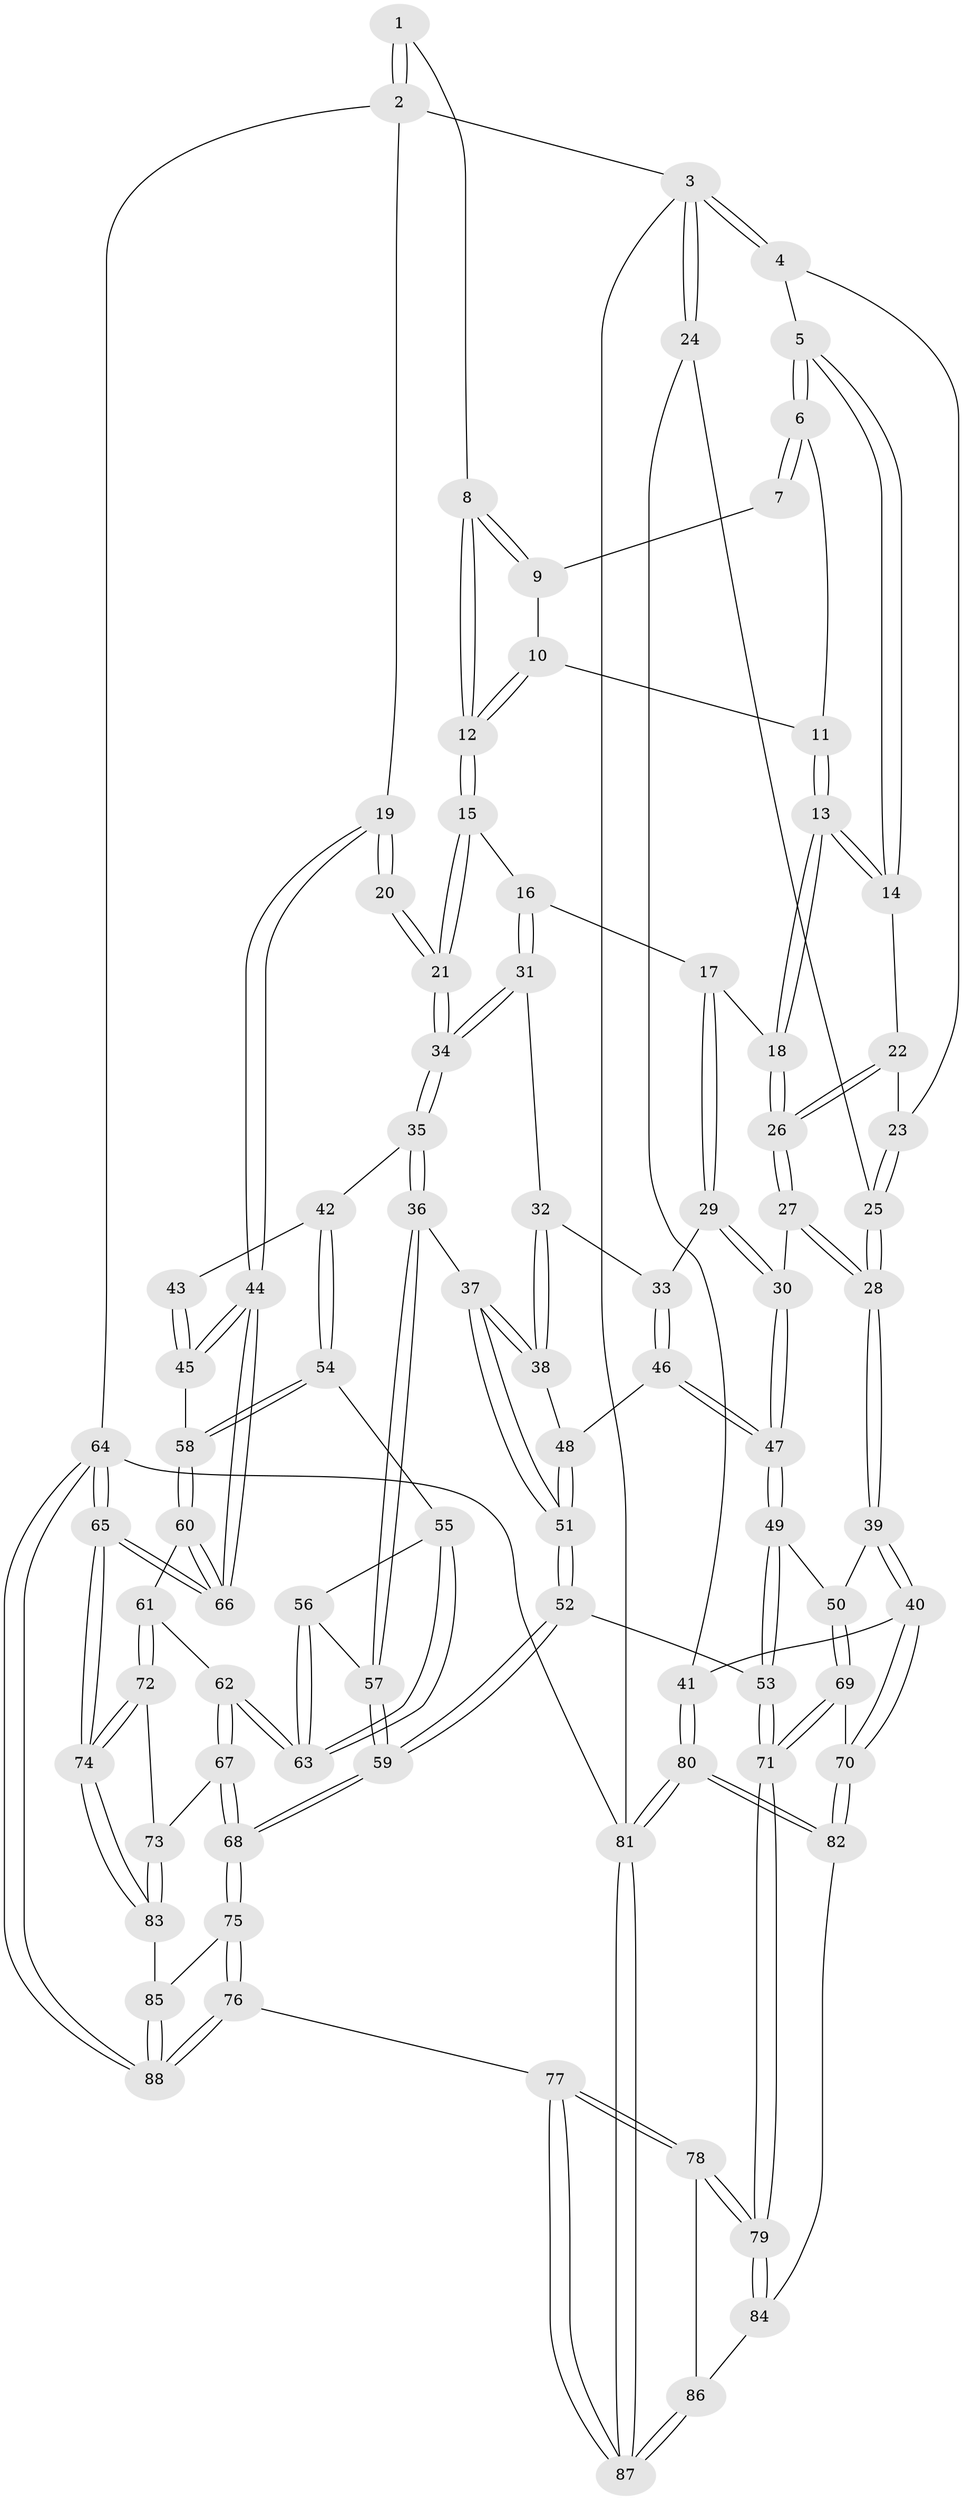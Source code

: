 // Generated by graph-tools (version 1.1) at 2025/03/03/09/25 03:03:11]
// undirected, 88 vertices, 217 edges
graph export_dot {
graph [start="1"]
  node [color=gray90,style=filled];
  1 [pos="+0.7437300164375652+0"];
  2 [pos="+1+0"];
  3 [pos="+0+0"];
  4 [pos="+0.13893129110657837+0"];
  5 [pos="+0.2962313203439528+0"];
  6 [pos="+0.5138905646466815+0"];
  7 [pos="+0.5280297999313304+0"];
  8 [pos="+0.7311636478626244+0.06862160266267993"];
  9 [pos="+0.6348652713398856+0.009104565285407875"];
  10 [pos="+0.6361674381421775+0.05767388864908652"];
  11 [pos="+0.5899053176608573+0.050536976800038484"];
  12 [pos="+0.7360257172210265+0.12787557534886573"];
  13 [pos="+0.5299952410422842+0.1940871628904941"];
  14 [pos="+0.30627896285545403+0"];
  15 [pos="+0.752696448292736+0.18015386483042783"];
  16 [pos="+0.6618467821076744+0.2570352409357932"];
  17 [pos="+0.5944590884890755+0.24947502424849086"];
  18 [pos="+0.5382278587874679+0.2098336909168236"];
  19 [pos="+1+0.11327335749339174"];
  20 [pos="+1+0.14608147305851418"];
  21 [pos="+1+0.14977342164183383"];
  22 [pos="+0.24694487613598082+0.10416433455873997"];
  23 [pos="+0.06375511581821543+0.16864245703650202"];
  24 [pos="+0+0.09252212038990464"];
  25 [pos="+0.014946015654842893+0.18818513776600906"];
  26 [pos="+0.2673972297221827+0.3232273306114991"];
  27 [pos="+0.2508414266178354+0.3731738465116263"];
  28 [pos="+0.17981499410466695+0.40546306314106745"];
  29 [pos="+0.47987237135723704+0.4145511369550443"];
  30 [pos="+0.2923255165796358+0.4003956770804368"];
  31 [pos="+0.708736903311955+0.39253883218662283"];
  32 [pos="+0.648479092453051+0.44249434579204217"];
  33 [pos="+0.5025612248567651+0.45930439567300735"];
  34 [pos="+0.7716111765242757+0.4516318831377498"];
  35 [pos="+0.7839376658113603+0.4836993365170432"];
  36 [pos="+0.6760899965199804+0.5683356383292183"];
  37 [pos="+0.6423685705383334+0.5661967372096428"];
  38 [pos="+0.6176268918257372+0.5035012555547701"];
  39 [pos="+0.06170522071208157+0.5257942314032494"];
  40 [pos="+0+0.5780621156102661"];
  41 [pos="+0+0.5823939515373284"];
  42 [pos="+0.7855078342838884+0.4853042524790904"];
  43 [pos="+0.910899519886019+0.4720722502540927"];
  44 [pos="+1+0.6624960874715714"];
  45 [pos="+1+0.5803995734661959"];
  46 [pos="+0.5091605550815009+0.5240903623648859"];
  47 [pos="+0.38917250460398267+0.6009664172706319"];
  48 [pos="+0.5166916092697623+0.5289021329631692"];
  49 [pos="+0.3814789733792422+0.6389304616020993"];
  50 [pos="+0.32347473019020107+0.655958119127008"];
  51 [pos="+0.5755278618476095+0.6116455964374138"];
  52 [pos="+0.5701107691377648+0.7337012871924526"];
  53 [pos="+0.4753422997935839+0.7449338373689153"];
  54 [pos="+0.8030487729773289+0.528324452864793"];
  55 [pos="+0.7761663321766523+0.5784898871175699"];
  56 [pos="+0.733316562057831+0.6437189894382901"];
  57 [pos="+0.6949006341354619+0.6455749528332537"];
  58 [pos="+0.8284767744267181+0.5554998662882802"];
  59 [pos="+0.5973500208084457+0.7464713537677363"];
  60 [pos="+0.8611376997990627+0.6905649005865014"];
  61 [pos="+0.8177601520776284+0.7254223874643321"];
  62 [pos="+0.8098840125629055+0.7255850310076355"];
  63 [pos="+0.7936263187017636+0.7060514448182718"];
  64 [pos="+1+1"];
  65 [pos="+1+1"];
  66 [pos="+1+0.6926524243467495"];
  67 [pos="+0.666457777983493+0.8019819531737571"];
  68 [pos="+0.6516824723117264+0.8046271634198265"];
  69 [pos="+0.23994612104675617+0.7788825877847857"];
  70 [pos="+0.16010485148202802+0.7818730616796472"];
  71 [pos="+0.38381937603049326+0.8963463684434977"];
  72 [pos="+0.8526984762382174+0.8104141058137133"];
  73 [pos="+0.7915675084244713+0.8582930299471456"];
  74 [pos="+1+0.9307051969107237"];
  75 [pos="+0.640229523122908+0.958670057324068"];
  76 [pos="+0.5243868070983261+1"];
  77 [pos="+0.4497985205426046+1"];
  78 [pos="+0.4305118780482395+1"];
  79 [pos="+0.3851125223509328+0.9350580857343228"];
  80 [pos="+0+1"];
  81 [pos="+0+1"];
  82 [pos="+0.14453851205555276+0.8568491304770194"];
  83 [pos="+0.8063943856356304+0.9105561780722737"];
  84 [pos="+0.1648586935498225+0.8995039122275212"];
  85 [pos="+0.7746572883169003+0.9390425474236919"];
  86 [pos="+0.16532557916958993+0.9285646028222395"];
  87 [pos="+0+1"];
  88 [pos="+1+1"];
  1 -- 2;
  1 -- 2;
  1 -- 8;
  2 -- 3;
  2 -- 19;
  2 -- 64;
  3 -- 4;
  3 -- 4;
  3 -- 24;
  3 -- 24;
  3 -- 81;
  4 -- 5;
  4 -- 23;
  5 -- 6;
  5 -- 6;
  5 -- 14;
  5 -- 14;
  6 -- 7;
  6 -- 7;
  6 -- 11;
  7 -- 9;
  8 -- 9;
  8 -- 9;
  8 -- 12;
  8 -- 12;
  9 -- 10;
  10 -- 11;
  10 -- 12;
  10 -- 12;
  11 -- 13;
  11 -- 13;
  12 -- 15;
  12 -- 15;
  13 -- 14;
  13 -- 14;
  13 -- 18;
  13 -- 18;
  14 -- 22;
  15 -- 16;
  15 -- 21;
  15 -- 21;
  16 -- 17;
  16 -- 31;
  16 -- 31;
  17 -- 18;
  17 -- 29;
  17 -- 29;
  18 -- 26;
  18 -- 26;
  19 -- 20;
  19 -- 20;
  19 -- 44;
  19 -- 44;
  20 -- 21;
  20 -- 21;
  21 -- 34;
  21 -- 34;
  22 -- 23;
  22 -- 26;
  22 -- 26;
  23 -- 25;
  23 -- 25;
  24 -- 25;
  24 -- 41;
  25 -- 28;
  25 -- 28;
  26 -- 27;
  26 -- 27;
  27 -- 28;
  27 -- 28;
  27 -- 30;
  28 -- 39;
  28 -- 39;
  29 -- 30;
  29 -- 30;
  29 -- 33;
  30 -- 47;
  30 -- 47;
  31 -- 32;
  31 -- 34;
  31 -- 34;
  32 -- 33;
  32 -- 38;
  32 -- 38;
  33 -- 46;
  33 -- 46;
  34 -- 35;
  34 -- 35;
  35 -- 36;
  35 -- 36;
  35 -- 42;
  36 -- 37;
  36 -- 57;
  36 -- 57;
  37 -- 38;
  37 -- 38;
  37 -- 51;
  37 -- 51;
  38 -- 48;
  39 -- 40;
  39 -- 40;
  39 -- 50;
  40 -- 41;
  40 -- 70;
  40 -- 70;
  41 -- 80;
  41 -- 80;
  42 -- 43;
  42 -- 54;
  42 -- 54;
  43 -- 45;
  43 -- 45;
  44 -- 45;
  44 -- 45;
  44 -- 66;
  44 -- 66;
  45 -- 58;
  46 -- 47;
  46 -- 47;
  46 -- 48;
  47 -- 49;
  47 -- 49;
  48 -- 51;
  48 -- 51;
  49 -- 50;
  49 -- 53;
  49 -- 53;
  50 -- 69;
  50 -- 69;
  51 -- 52;
  51 -- 52;
  52 -- 53;
  52 -- 59;
  52 -- 59;
  53 -- 71;
  53 -- 71;
  54 -- 55;
  54 -- 58;
  54 -- 58;
  55 -- 56;
  55 -- 63;
  55 -- 63;
  56 -- 57;
  56 -- 63;
  56 -- 63;
  57 -- 59;
  57 -- 59;
  58 -- 60;
  58 -- 60;
  59 -- 68;
  59 -- 68;
  60 -- 61;
  60 -- 66;
  60 -- 66;
  61 -- 62;
  61 -- 72;
  61 -- 72;
  62 -- 63;
  62 -- 63;
  62 -- 67;
  62 -- 67;
  64 -- 65;
  64 -- 65;
  64 -- 88;
  64 -- 88;
  64 -- 81;
  65 -- 66;
  65 -- 66;
  65 -- 74;
  65 -- 74;
  67 -- 68;
  67 -- 68;
  67 -- 73;
  68 -- 75;
  68 -- 75;
  69 -- 70;
  69 -- 71;
  69 -- 71;
  70 -- 82;
  70 -- 82;
  71 -- 79;
  71 -- 79;
  72 -- 73;
  72 -- 74;
  72 -- 74;
  73 -- 83;
  73 -- 83;
  74 -- 83;
  74 -- 83;
  75 -- 76;
  75 -- 76;
  75 -- 85;
  76 -- 77;
  76 -- 88;
  76 -- 88;
  77 -- 78;
  77 -- 78;
  77 -- 87;
  77 -- 87;
  78 -- 79;
  78 -- 79;
  78 -- 86;
  79 -- 84;
  79 -- 84;
  80 -- 81;
  80 -- 81;
  80 -- 82;
  80 -- 82;
  81 -- 87;
  81 -- 87;
  82 -- 84;
  83 -- 85;
  84 -- 86;
  85 -- 88;
  85 -- 88;
  86 -- 87;
  86 -- 87;
}
